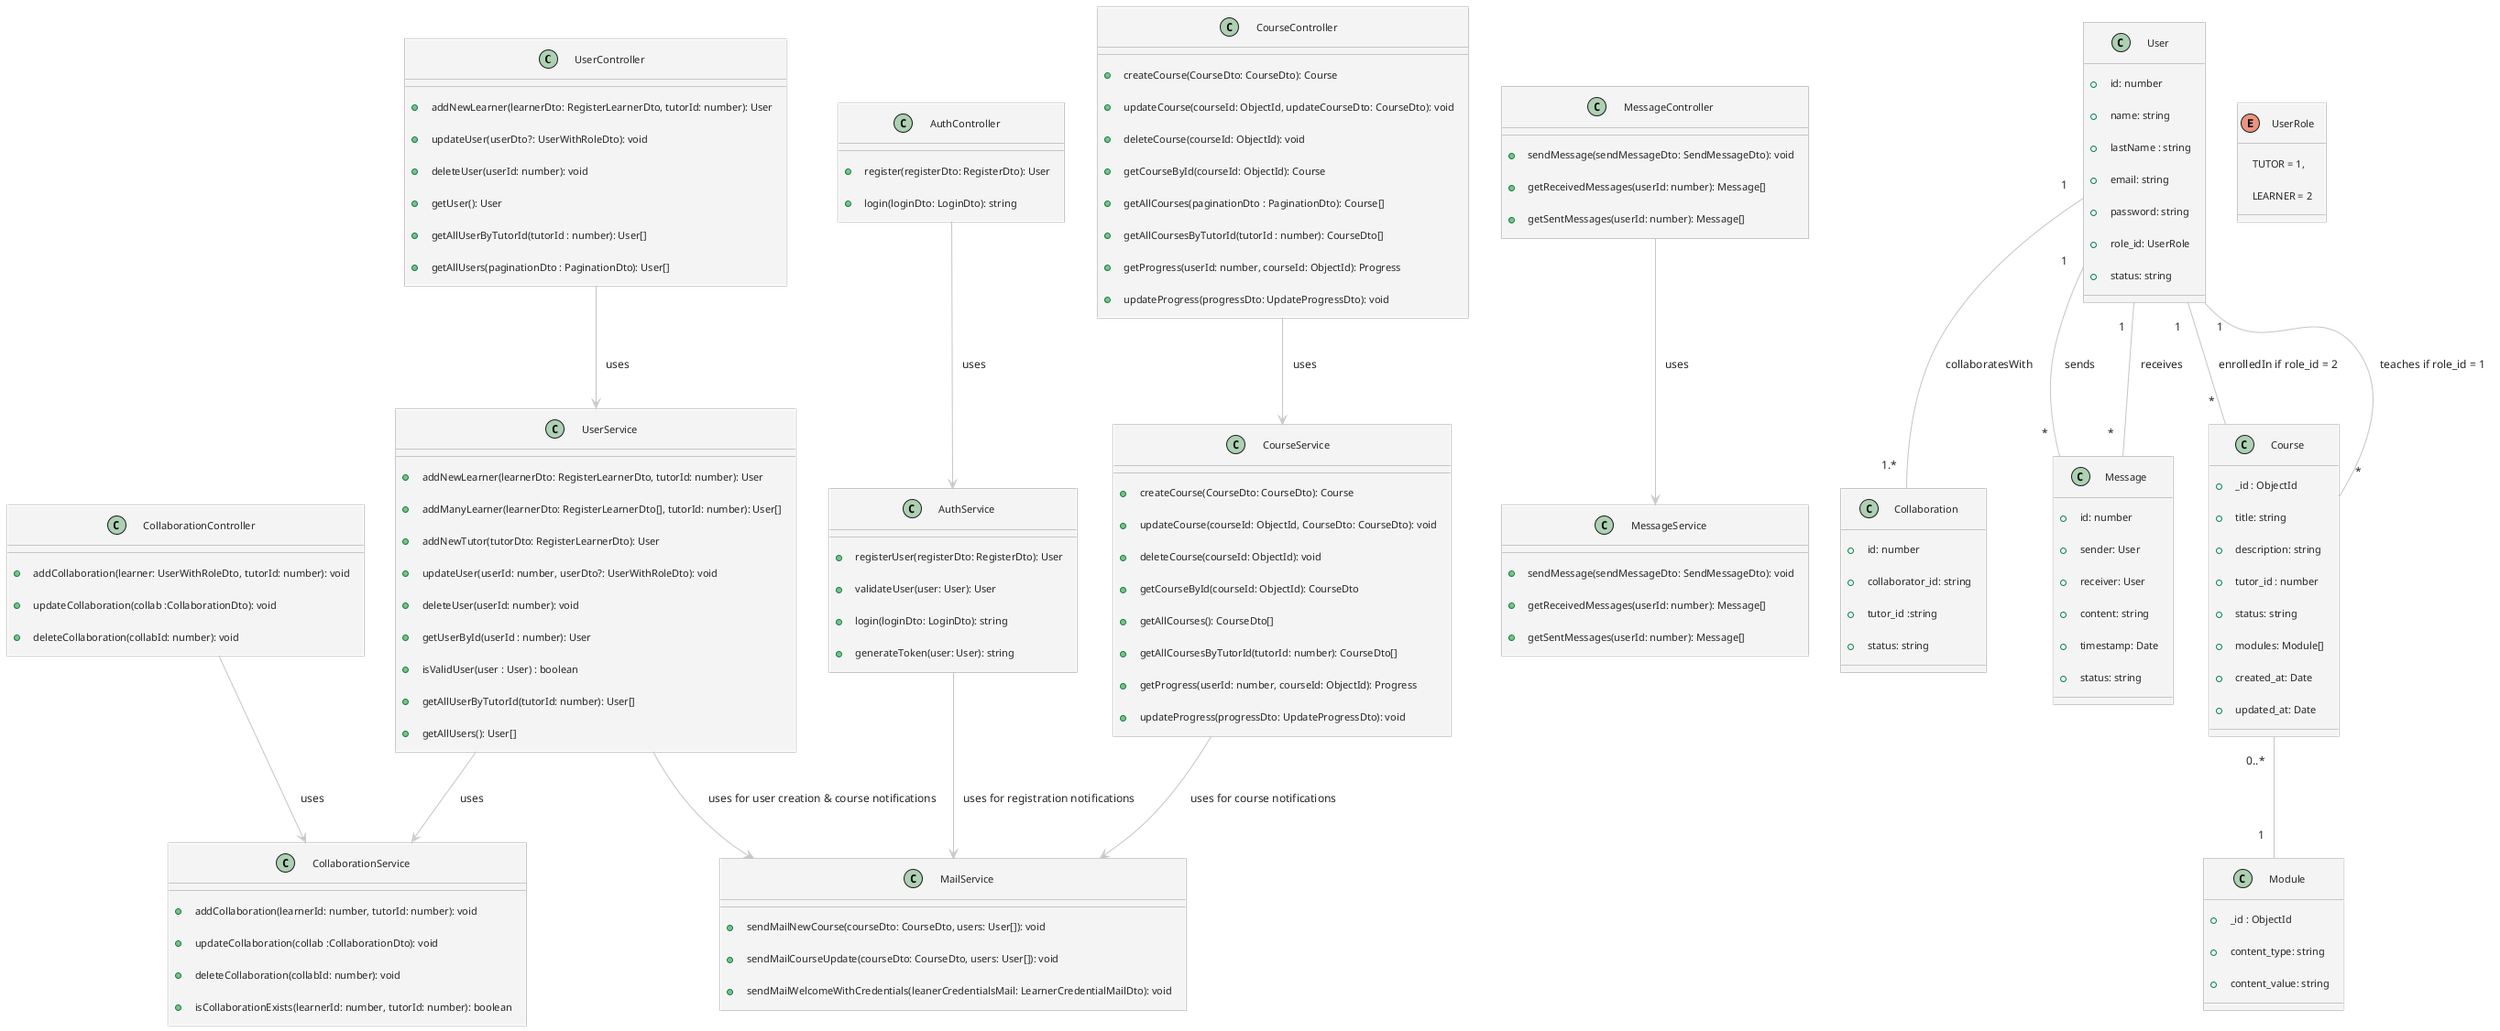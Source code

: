 @startuml "Class Diagram"
!theme carbon-gray

' --- Controllers ---
class UserController {
  +addNewLearner(learnerDto: RegisterLearnerDto, tutorId: number): User
  +updateUser(userDto?: UserWithRoleDto): void
  +deleteUser(userId: number): void
  +getUser(): User
  +getAllUserByTutorId(tutorId : number): User[]
  +getAllUsers(paginationDto : PaginationDto): User[]
}

class CollaborationController {
  +addCollaboration(learner: UserWithRoleDto, tutorId: number): void
  +updateCollaboration(collab :CollaborationDto): void
  +deleteCollaboration(collabId: number): void
}

class CourseController {
  +createCourse(CourseDto: CourseDto): Course
  +updateCourse(courseId: ObjectId, updateCourseDto: CourseDto): void
  +deleteCourse(courseId: ObjectId): void
  +getCourseById(courseId: ObjectId): Course
  +getAllCourses(paginationDto : PaginationDto): Course[]
  +getAllCoursesByTutorId(tutorId : number): CourseDto[]
  +getProgress(userId: number, courseId: ObjectId): Progress
  +updateProgress(progressDto: UpdateProgressDto): void
}

class MessageController {
  +sendMessage(sendMessageDto: SendMessageDto): void
  +getReceivedMessages(userId: number): Message[]
  +getSentMessages(userId: number): Message[]
}

class AuthController {
  +register(registerDto: RegisterDto): User
  +login(loginDto: LoginDto): string
}

' --- Services ---
class UserService {
  +addNewLearner(learnerDto: RegisterLearnerDto, tutorId: number): User
  +addManyLearner(learnerDto: RegisterLearnerDto[], tutorId: number): User[]
  +addNewTutor(tutorDto: RegisterLearnerDto): User
  +updateUser(userId: number, userDto?: UserWithRoleDto): void
  +deleteUser(userId: number): void
  +getUserById(userId : number): User
  +isValidUser(user : User) : boolean 
  +getAllUserByTutorId(tutorId: number): User[]
  +getAllUsers(): User[]
}

class CollaborationService {
  +addCollaboration(learnerId: number, tutorId: number): void
  +updateCollaboration(collab :CollaborationDto): void
  +deleteCollaboration(collabId: number): void
  +isCollaborationExists(learnerId: number, tutorId: number): boolean
}

class CourseService {
  +createCourse(CourseDto: CourseDto): Course
  +updateCourse(courseId: ObjectId, CourseDto: CourseDto): void
  +deleteCourse(courseId: ObjectId): void
  +getCourseById(courseId: ObjectId): CourseDto
  +getAllCourses(): CourseDto[]
  +getAllCoursesByTutorId(tutorId: number): CourseDto[]
  +getProgress(userId: number, courseId: ObjectId): Progress
  +updateProgress(progressDto: UpdateProgressDto): void
}

class MessageService {
  +sendMessage(sendMessageDto: SendMessageDto): void
  +getReceivedMessages(userId: number): Message[]
  +getSentMessages(userId: number): Message[]
}

class AuthService {
  +registerUser(registerDto: RegisterDto): User
  +validateUser(user: User): User
  +login(loginDto: LoginDto): string
  +generateToken(user: User): string
}

class MailService {
  +sendMailNewCourse(courseDto: CourseDto, users: User[]): void
  +sendMailCourseUpdate(courseDto: CourseDto, users: User[]): void
  +sendMailWelcomeWithCredentials(leanerCredentialsMail: LearnerCredentialMailDto): void
}

' --- Entities ---

class Collaboration {
  +id: number
  +collaborator_id: string
  +tutor_id :string
  +status: string
}
class User {
  +id: number
  +name: string
  +lastName : string
  +email: string
  +password: string
  +role_id: UserRole
  +status: string
}


class Message {
  +id: number
  +sender: User
  +receiver: User
  +content: string
  +timestamp: Date
  +status: string
}

class Course {
  +_id : ObjectId
  +title: string
  +description: string
  +tutor_id : number
  +status: string
  +modules: Module[]
  +created_at: Date
  +updated_at: Date
}

class Module {
  +_id : ObjectId
  +content_type: string
  +content_value: string
}

enum UserRole {
  TUTOR = 1,
  LEARNER = 2
}

' --- Relationships ---
UserController --> UserService : uses
CollaborationController --> CollaborationService : uses
UserService --> CollaborationService : uses
CourseController --> CourseService : uses
MessageController --> MessageService : uses
AuthController --> AuthService : uses

UserService --> MailService : uses for user creation & course notifications
CourseService --> MailService : uses for course notifications
AuthService --> MailService : uses for registration notifications

User "1" -- "1.*" Collaboration : collaboratesWith
User "1" -- "*" Course : enrolledIn if role_id = 2
Course "0..*" -- "1" Module
User "1" -- "*" Course : teaches if role_id = 1
User "1" -- "*" Message : sends
User "1" -- "*" Message : receives

@enduml